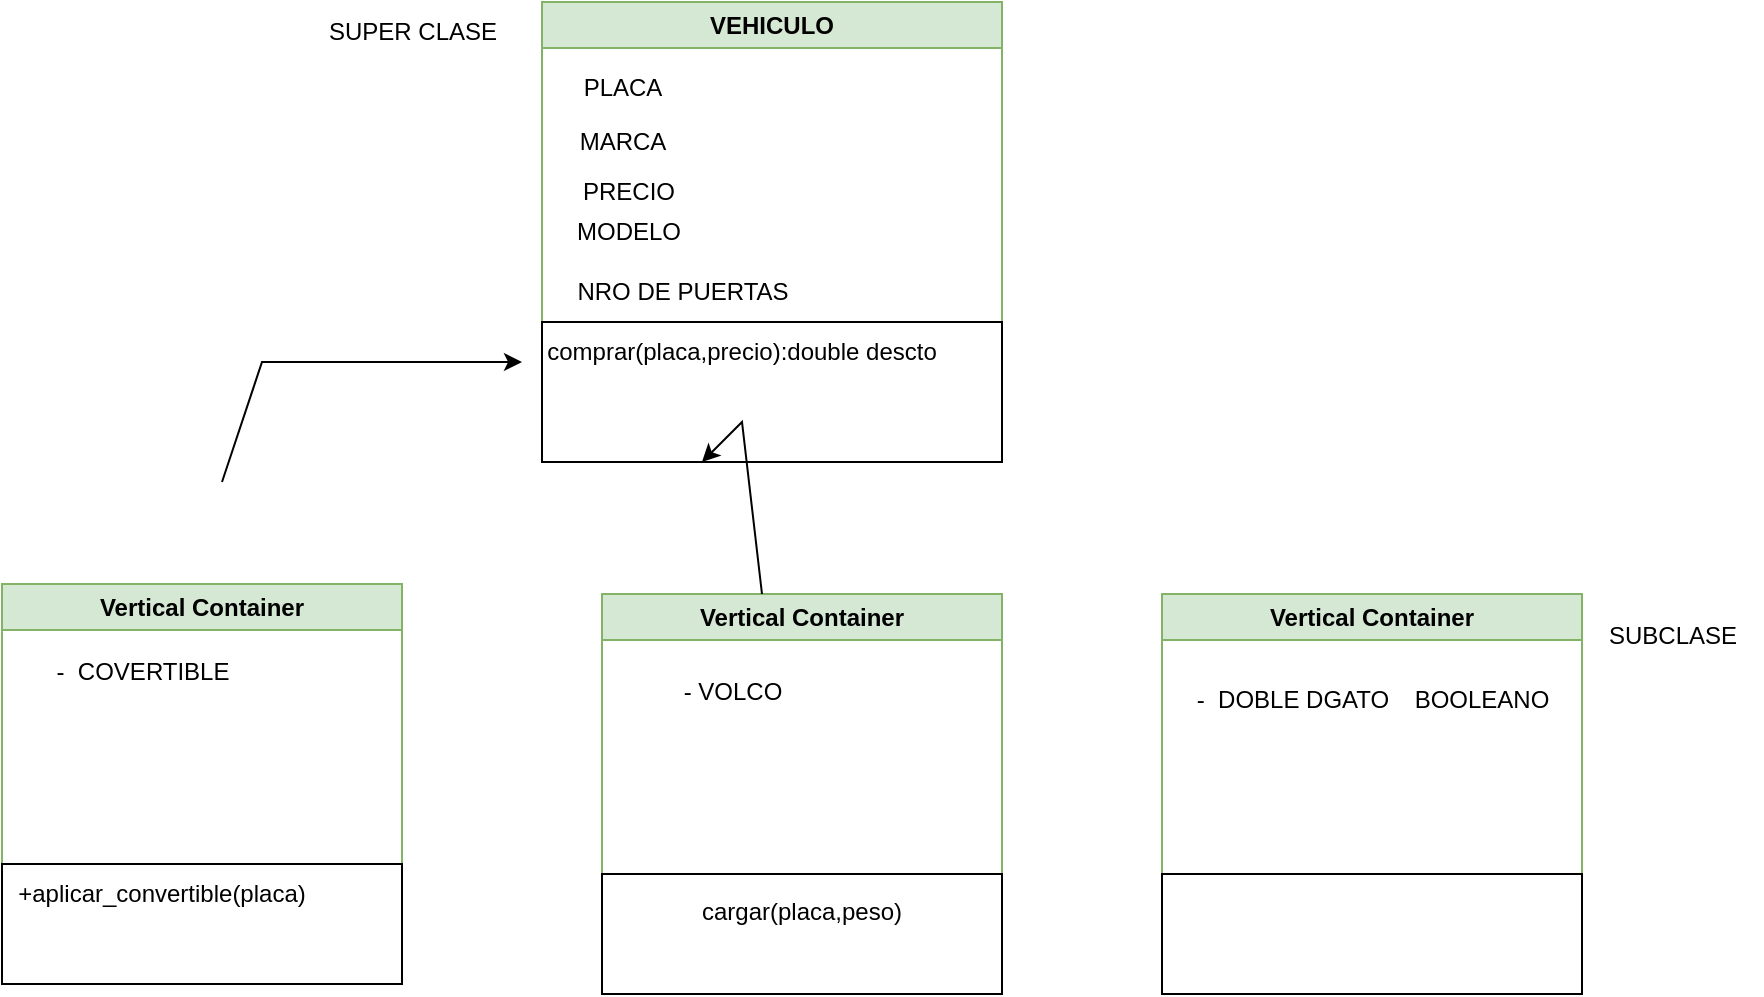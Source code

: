 <mxfile version="23.1.8" type="device">
  <diagram name="Página-1" id="YDTBT89mc37fPMtn5cdA">
    <mxGraphModel dx="1434" dy="780" grid="1" gridSize="10" guides="1" tooltips="1" connect="1" arrows="1" fold="1" page="1" pageScale="1" pageWidth="827" pageHeight="1169" math="0" shadow="0">
      <root>
        <mxCell id="0" />
        <mxCell id="1" parent="0" />
        <mxCell id="3J3K0t2WlOfTlUuYyJg--1" value="VEHICULO" style="swimlane;whiteSpace=wrap;html=1;fillColor=#d5e8d4;strokeColor=#82b366;" parent="1" vertex="1">
          <mxGeometry x="330" y="170" width="230" height="230" as="geometry" />
        </mxCell>
        <mxCell id="3J3K0t2WlOfTlUuYyJg--5" value="" style="rounded=0;whiteSpace=wrap;html=1;" parent="3J3K0t2WlOfTlUuYyJg--1" vertex="1">
          <mxGeometry y="160" width="230" height="70" as="geometry" />
        </mxCell>
        <mxCell id="3J3K0t2WlOfTlUuYyJg--9" value="PLACA" style="text;html=1;align=center;verticalAlign=middle;resizable=0;points=[];autosize=1;strokeColor=none;fillColor=none;" parent="3J3K0t2WlOfTlUuYyJg--1" vertex="1">
          <mxGeometry x="10" y="28" width="60" height="30" as="geometry" />
        </mxCell>
        <mxCell id="3J3K0t2WlOfTlUuYyJg--10" value="MARCA" style="text;html=1;align=center;verticalAlign=middle;resizable=0;points=[];autosize=1;strokeColor=none;fillColor=none;" parent="3J3K0t2WlOfTlUuYyJg--1" vertex="1">
          <mxGeometry x="5" y="55" width="70" height="30" as="geometry" />
        </mxCell>
        <mxCell id="3J3K0t2WlOfTlUuYyJg--12" value="PRECIO" style="text;html=1;align=center;verticalAlign=middle;resizable=0;points=[];autosize=1;strokeColor=none;fillColor=none;" parent="3J3K0t2WlOfTlUuYyJg--1" vertex="1">
          <mxGeometry x="8" y="80" width="70" height="30" as="geometry" />
        </mxCell>
        <mxCell id="3J3K0t2WlOfTlUuYyJg--11" value="MODELO" style="text;html=1;align=center;verticalAlign=middle;resizable=0;points=[];autosize=1;strokeColor=none;fillColor=none;" parent="3J3K0t2WlOfTlUuYyJg--1" vertex="1">
          <mxGeometry x="3" y="100" width="80" height="30" as="geometry" />
        </mxCell>
        <mxCell id="3J3K0t2WlOfTlUuYyJg--25" value="NRO DE PUERTAS" style="text;html=1;align=center;verticalAlign=middle;resizable=0;points=[];autosize=1;strokeColor=none;fillColor=none;" parent="3J3K0t2WlOfTlUuYyJg--1" vertex="1">
          <mxGeometry x="5" y="130" width="130" height="30" as="geometry" />
        </mxCell>
        <mxCell id="3J3K0t2WlOfTlUuYyJg--36" value="comprar(placa,precio):double descto" style="text;html=1;align=center;verticalAlign=middle;whiteSpace=wrap;rounded=0;" parent="3J3K0t2WlOfTlUuYyJg--1" vertex="1">
          <mxGeometry x="-30" y="160" width="260" height="30" as="geometry" />
        </mxCell>
        <mxCell id="3J3K0t2WlOfTlUuYyJg--2" value="Vertical Container" style="swimlane;whiteSpace=wrap;html=1;fillColor=#d5e8d4;strokeColor=#82b366;" parent="1" vertex="1">
          <mxGeometry x="60" y="461" width="200" height="200" as="geometry" />
        </mxCell>
        <mxCell id="3J3K0t2WlOfTlUuYyJg--6" value="" style="rounded=0;whiteSpace=wrap;html=1;" parent="3J3K0t2WlOfTlUuYyJg--2" vertex="1">
          <mxGeometry y="140" width="200" height="60" as="geometry" />
        </mxCell>
        <mxCell id="3J3K0t2WlOfTlUuYyJg--34" value="+aplicar_convertible(placa)" style="text;html=1;align=center;verticalAlign=middle;whiteSpace=wrap;rounded=0;" parent="3J3K0t2WlOfTlUuYyJg--2" vertex="1">
          <mxGeometry x="15" y="140" width="130" height="30" as="geometry" />
        </mxCell>
        <mxCell id="3J3K0t2WlOfTlUuYyJg--26" value="-&amp;nbsp; COVERTIBLE" style="text;html=1;align=center;verticalAlign=middle;resizable=0;points=[];autosize=1;strokeColor=none;fillColor=none;" parent="3J3K0t2WlOfTlUuYyJg--2" vertex="1">
          <mxGeometry x="15" y="29" width="110" height="30" as="geometry" />
        </mxCell>
        <mxCell id="3J3K0t2WlOfTlUuYyJg--3" value="Vertical Container" style="swimlane;whiteSpace=wrap;html=1;fillColor=#d5e8d4;strokeColor=#82b366;" parent="1" vertex="1">
          <mxGeometry x="360" y="466" width="200" height="200" as="geometry" />
        </mxCell>
        <mxCell id="3J3K0t2WlOfTlUuYyJg--7" value="" style="rounded=0;whiteSpace=wrap;html=1;" parent="3J3K0t2WlOfTlUuYyJg--3" vertex="1">
          <mxGeometry y="140" width="200" height="60" as="geometry" />
        </mxCell>
        <mxCell id="3J3K0t2WlOfTlUuYyJg--37" value="cargar(placa,peso)" style="text;html=1;align=center;verticalAlign=middle;whiteSpace=wrap;rounded=0;" parent="3J3K0t2WlOfTlUuYyJg--3" vertex="1">
          <mxGeometry x="25" y="144" width="150" height="30" as="geometry" />
        </mxCell>
        <mxCell id="3J3K0t2WlOfTlUuYyJg--15" value="- VOLCO" style="text;html=1;align=center;verticalAlign=middle;resizable=0;points=[];autosize=1;strokeColor=none;fillColor=none;" parent="3J3K0t2WlOfTlUuYyJg--3" vertex="1">
          <mxGeometry x="30" y="34" width="70" height="30" as="geometry" />
        </mxCell>
        <mxCell id="3J3K0t2WlOfTlUuYyJg--4" value="Vertical Container" style="swimlane;whiteSpace=wrap;html=1;fillColor=#d5e8d4;strokeColor=#82b366;" parent="1" vertex="1">
          <mxGeometry x="640" y="466" width="210" height="200" as="geometry" />
        </mxCell>
        <mxCell id="3J3K0t2WlOfTlUuYyJg--8" value="" style="rounded=0;whiteSpace=wrap;html=1;" parent="3J3K0t2WlOfTlUuYyJg--4" vertex="1">
          <mxGeometry y="140" width="210" height="60" as="geometry" />
        </mxCell>
        <mxCell id="3J3K0t2WlOfTlUuYyJg--19" value="-&amp;nbsp; DOBLE DGATO" style="text;html=1;align=center;verticalAlign=middle;resizable=0;points=[];autosize=1;strokeColor=none;fillColor=none;" parent="3J3K0t2WlOfTlUuYyJg--4" vertex="1">
          <mxGeometry x="5" y="38" width="120" height="30" as="geometry" />
        </mxCell>
        <mxCell id="3J3K0t2WlOfTlUuYyJg--40" value="BOOLEANO" style="text;html=1;align=center;verticalAlign=middle;whiteSpace=wrap;rounded=0;" parent="3J3K0t2WlOfTlUuYyJg--4" vertex="1">
          <mxGeometry x="130" y="38" width="60" height="30" as="geometry" />
        </mxCell>
        <mxCell id="3J3K0t2WlOfTlUuYyJg--22" value="" style="endArrow=classic;html=1;rounded=0;" parent="1" edge="1">
          <mxGeometry width="50" height="50" relative="1" as="geometry">
            <mxPoint x="170" y="410" as="sourcePoint" />
            <mxPoint x="320" y="350" as="targetPoint" />
            <Array as="points">
              <mxPoint x="190" y="350" />
            </Array>
          </mxGeometry>
        </mxCell>
        <mxCell id="3J3K0t2WlOfTlUuYyJg--24" value="" style="endArrow=classic;html=1;rounded=0;exitX=0.4;exitY=0;exitDx=0;exitDy=0;exitPerimeter=0;" parent="1" source="3J3K0t2WlOfTlUuYyJg--3" target="3J3K0t2WlOfTlUuYyJg--5" edge="1">
          <mxGeometry width="50" height="50" relative="1" as="geometry">
            <mxPoint x="440" y="410" as="sourcePoint" />
            <mxPoint x="440" y="480" as="targetPoint" />
            <Array as="points">
              <mxPoint x="430" y="380" />
            </Array>
          </mxGeometry>
        </mxCell>
        <mxCell id="3J3K0t2WlOfTlUuYyJg--27" value="SUPER CLASE" style="text;html=1;align=center;verticalAlign=middle;resizable=0;points=[];autosize=1;strokeColor=none;fillColor=none;" parent="1" vertex="1">
          <mxGeometry x="210" y="170" width="110" height="30" as="geometry" />
        </mxCell>
        <mxCell id="3J3K0t2WlOfTlUuYyJg--28" value="SUBCLASE" style="text;html=1;align=center;verticalAlign=middle;resizable=0;points=[];autosize=1;strokeColor=none;fillColor=none;" parent="1" vertex="1">
          <mxGeometry x="850" y="472" width="90" height="30" as="geometry" />
        </mxCell>
      </root>
    </mxGraphModel>
  </diagram>
</mxfile>
